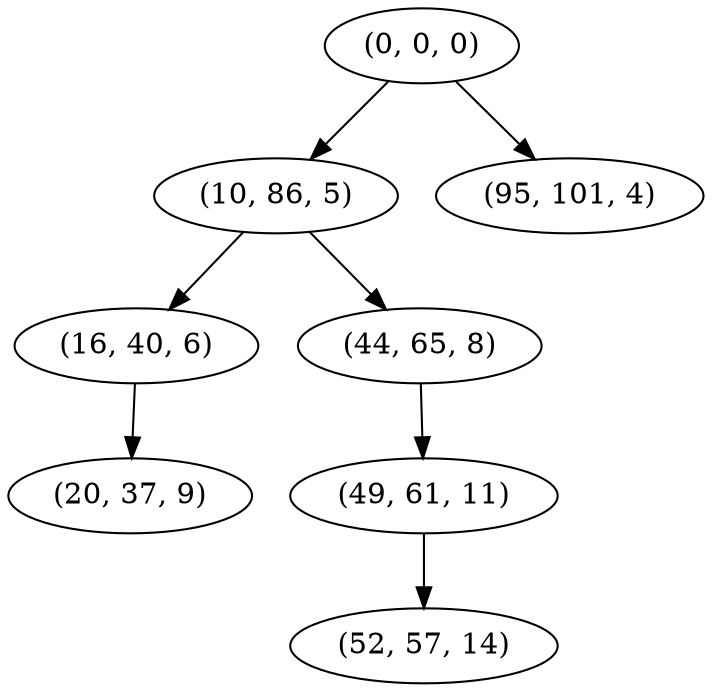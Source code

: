 digraph tree {
    "(0, 0, 0)";
    "(10, 86, 5)";
    "(16, 40, 6)";
    "(20, 37, 9)";
    "(44, 65, 8)";
    "(49, 61, 11)";
    "(52, 57, 14)";
    "(95, 101, 4)";
    "(0, 0, 0)" -> "(10, 86, 5)";
    "(0, 0, 0)" -> "(95, 101, 4)";
    "(10, 86, 5)" -> "(16, 40, 6)";
    "(10, 86, 5)" -> "(44, 65, 8)";
    "(16, 40, 6)" -> "(20, 37, 9)";
    "(44, 65, 8)" -> "(49, 61, 11)";
    "(49, 61, 11)" -> "(52, 57, 14)";
}
